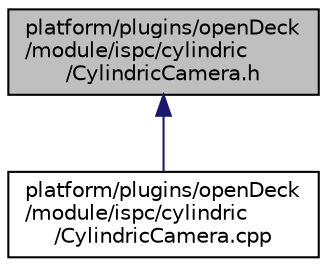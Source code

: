 digraph "platform/plugins/openDeck/module/ispc/cylindric/CylindricCamera.h"
{
 // LATEX_PDF_SIZE
  edge [fontname="Helvetica",fontsize="10",labelfontname="Helvetica",labelfontsize="10"];
  node [fontname="Helvetica",fontsize="10",shape=record];
  Node1 [label="platform/plugins/openDeck\l/module/ispc/cylindric\l/CylindricCamera.h",height=0.2,width=0.4,color="black", fillcolor="grey75", style="filled", fontcolor="black",tooltip=" "];
  Node1 -> Node2 [dir="back",color="midnightblue",fontsize="10",style="solid",fontname="Helvetica"];
  Node2 [label="platform/plugins/openDeck\l/module/ispc/cylindric\l/CylindricCamera.cpp",height=0.2,width=0.4,color="black", fillcolor="white", style="filled",URL="$d6/d94/CylindricCamera_8cpp.html",tooltip=" "];
}
